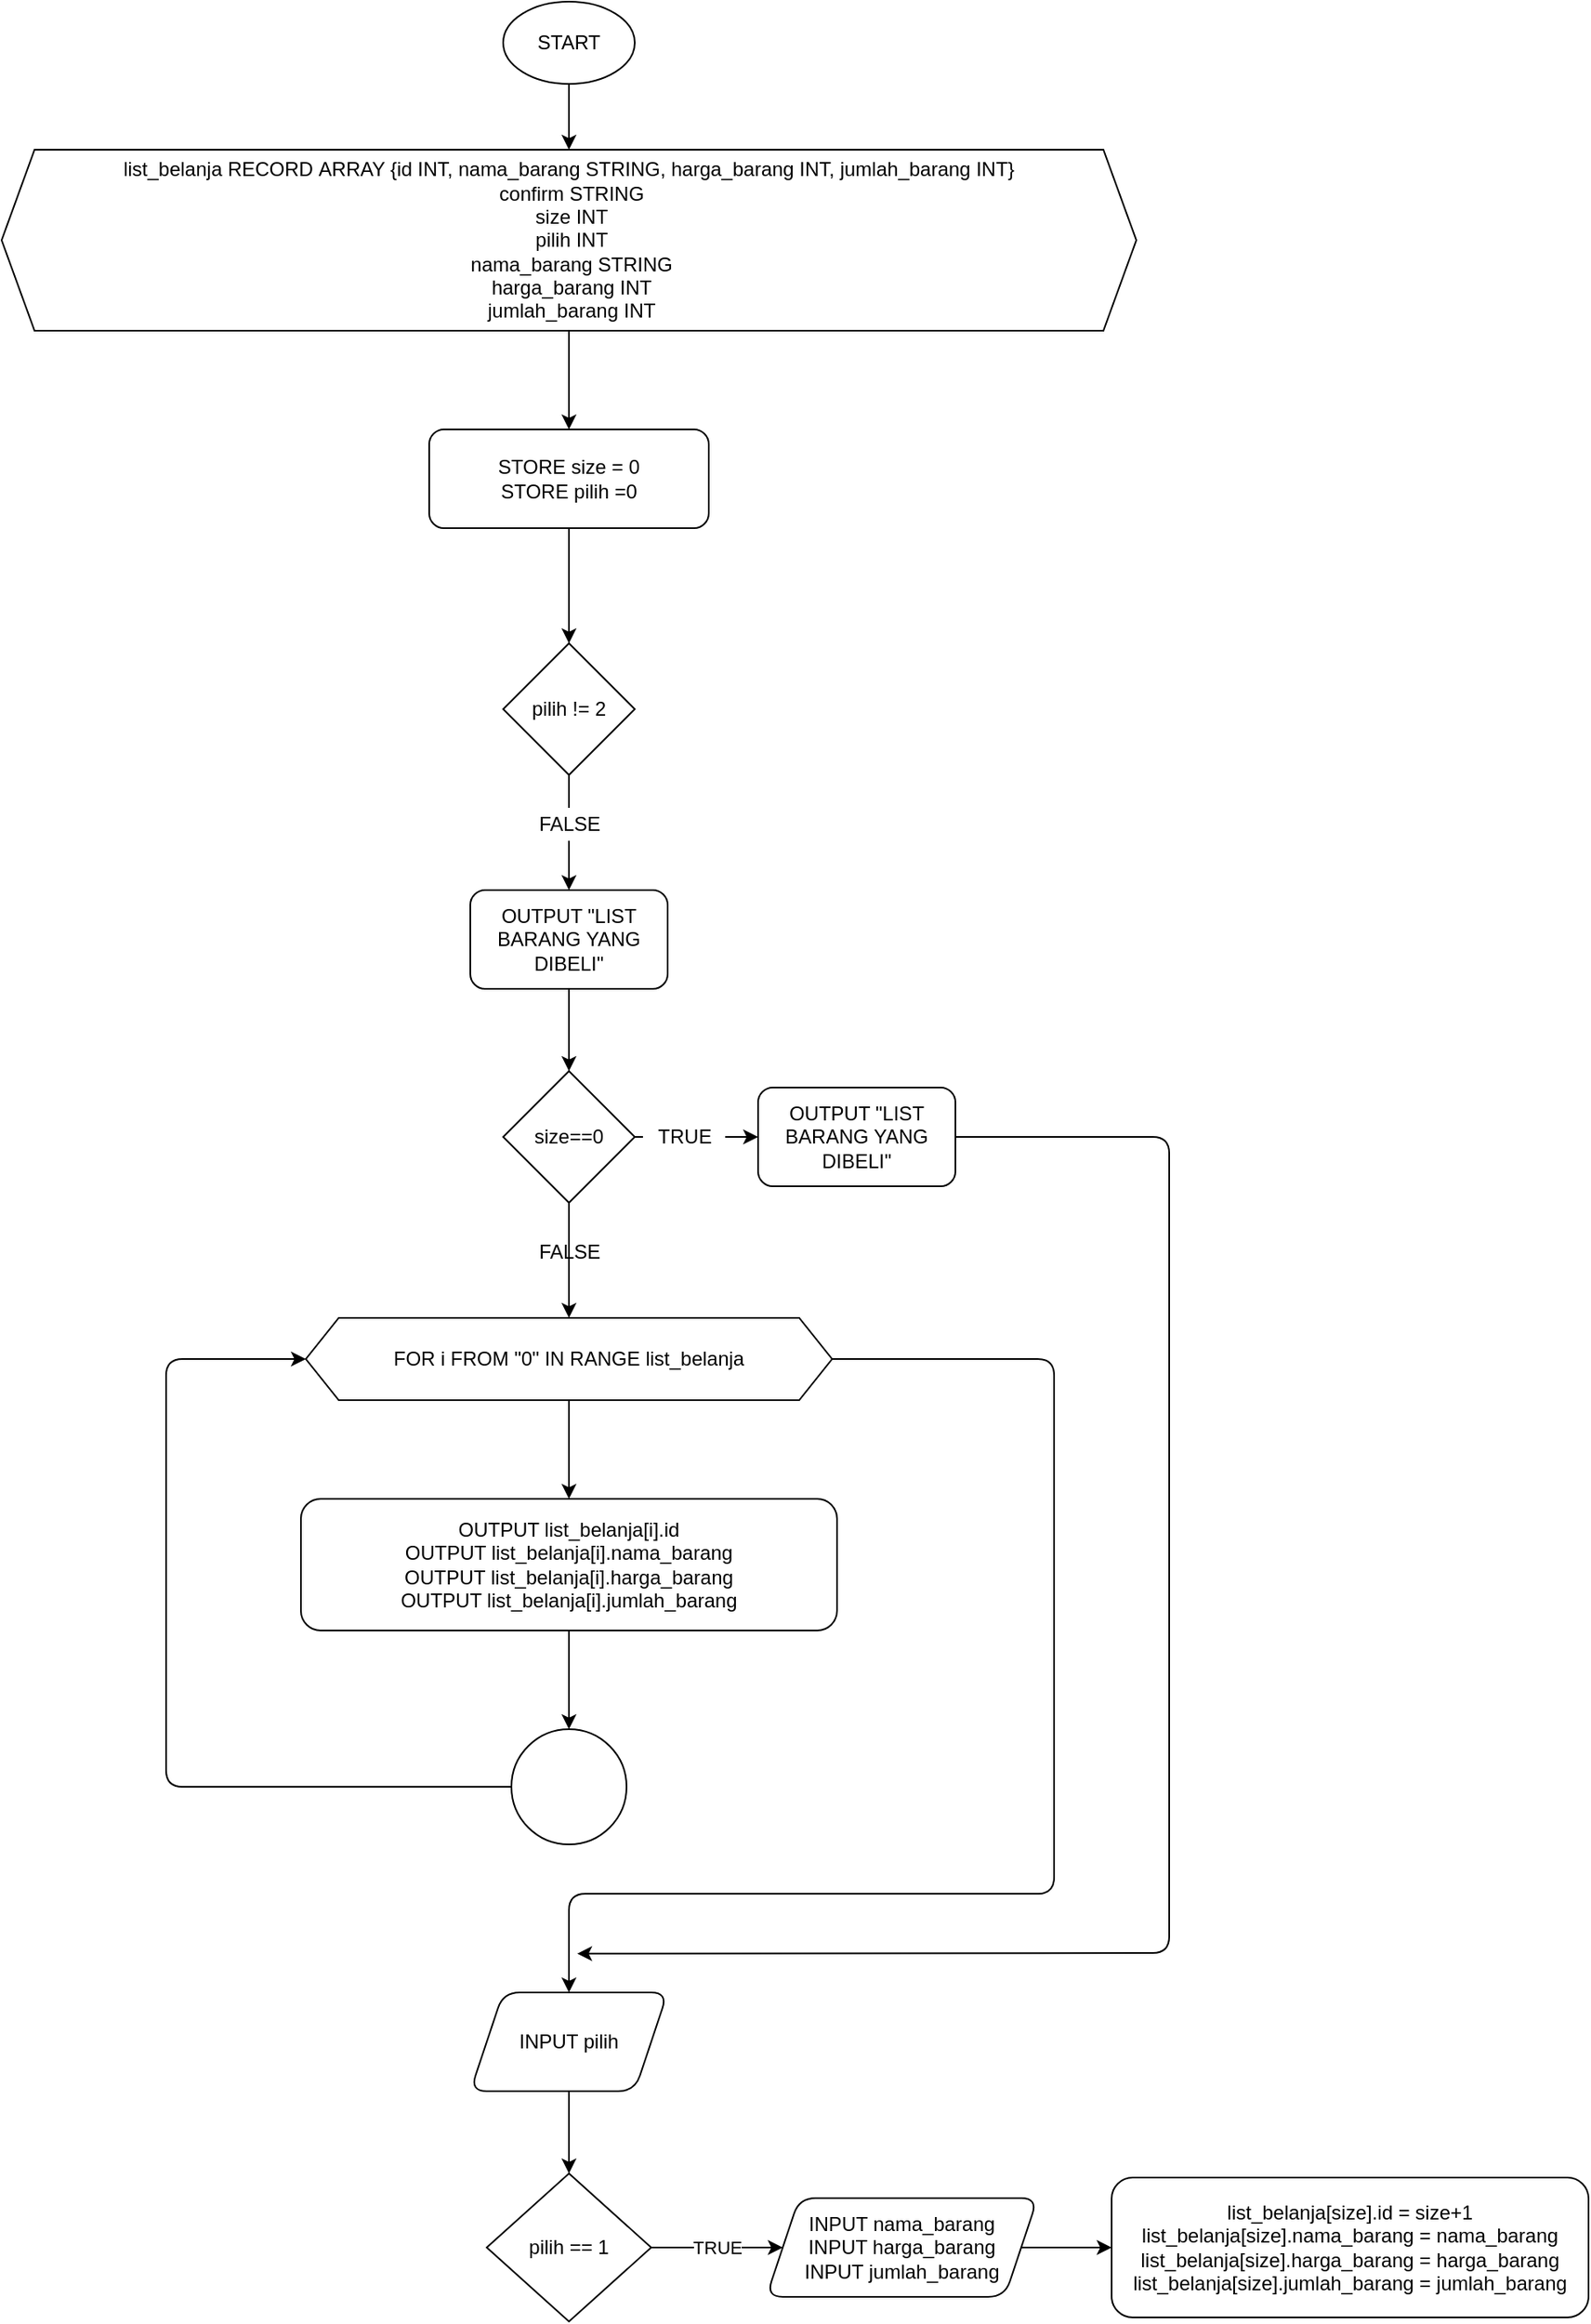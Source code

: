 <mxfile>
    <diagram id="MRwYrZJ_OPTtC_VLjgcP" name="Page-1">
        <mxGraphModel dx="1025" dy="627" grid="1" gridSize="10" guides="1" tooltips="1" connect="1" arrows="1" fold="1" page="1" pageScale="1" pageWidth="827" pageHeight="1169" math="0" shadow="0">
            <root>
                <mxCell id="0"/>
                <mxCell id="1" parent="0"/>
                <mxCell id="2" style="edgeStyle=none;html=1;exitX=0.5;exitY=1;exitDx=0;exitDy=0;entryX=0.5;entryY=0;entryDx=0;entryDy=0;" edge="1" parent="1" source="3" target="5">
                    <mxGeometry relative="1" as="geometry"/>
                </mxCell>
                <mxCell id="3" value="START" style="ellipse;whiteSpace=wrap;html=1;" vertex="1" parent="1">
                    <mxGeometry x="315" y="30" width="80" height="50" as="geometry"/>
                </mxCell>
                <mxCell id="4" style="edgeStyle=none;html=1;exitX=0.5;exitY=1;exitDx=0;exitDy=0;entryX=0.5;entryY=0;entryDx=0;entryDy=0;" edge="1" parent="1" source="5" target="7">
                    <mxGeometry relative="1" as="geometry"/>
                </mxCell>
                <mxCell id="5" value="list_belanja RECORD&amp;nbsp;&lt;span&gt;ARRAY {id INT, nama_barang STRING, harga_barang INT, jumlah_barang INT}&lt;/span&gt;&lt;div&gt;&amp;nbsp;confirm STRING&lt;/div&gt;&lt;div&gt;&amp;nbsp;size INT&lt;/div&gt;&lt;div&gt;&amp;nbsp;pilih INT&lt;/div&gt;&lt;div&gt;&amp;nbsp;nama_barang STRING&lt;/div&gt;&lt;div&gt;&amp;nbsp;harga_barang INT&lt;/div&gt;&lt;div&gt;&amp;nbsp;jumlah_barang INT&lt;/div&gt;" style="shape=hexagon;perimeter=hexagonPerimeter2;whiteSpace=wrap;html=1;fixedSize=1;" vertex="1" parent="1">
                    <mxGeometry x="10" y="120" width="690" height="110" as="geometry"/>
                </mxCell>
                <mxCell id="6" style="edgeStyle=none;html=1;exitX=0.5;exitY=1;exitDx=0;exitDy=0;entryX=0.5;entryY=0;entryDx=0;entryDy=0;" edge="1" parent="1" source="7" target="9">
                    <mxGeometry relative="1" as="geometry"/>
                </mxCell>
                <mxCell id="7" value="STORE size = 0&lt;br&gt;STORE pilih =0" style="rounded=1;whiteSpace=wrap;html=1;" vertex="1" parent="1">
                    <mxGeometry x="270" y="290" width="170" height="60" as="geometry"/>
                </mxCell>
                <mxCell id="8" style="edgeStyle=none;html=1;exitX=0.5;exitY=1;exitDx=0;exitDy=0;entryX=0.5;entryY=0;entryDx=0;entryDy=0;startArrow=none;" edge="1" parent="1" source="22" target="11">
                    <mxGeometry relative="1" as="geometry"/>
                </mxCell>
                <mxCell id="9" value="pilih != 2" style="rhombus;whiteSpace=wrap;html=1;" vertex="1" parent="1">
                    <mxGeometry x="315" y="420" width="80" height="80" as="geometry"/>
                </mxCell>
                <mxCell id="10" style="edgeStyle=none;html=1;exitX=0.5;exitY=1;exitDx=0;exitDy=0;entryX=0.5;entryY=0;entryDx=0;entryDy=0;" edge="1" parent="1" source="11" target="14">
                    <mxGeometry relative="1" as="geometry"/>
                </mxCell>
                <mxCell id="11" value="OUTPUT &quot;LIST BARANG YANG DIBELI&quot;" style="rounded=1;whiteSpace=wrap;html=1;" vertex="1" parent="1">
                    <mxGeometry x="295" y="570" width="120" height="60" as="geometry"/>
                </mxCell>
                <mxCell id="12" style="edgeStyle=none;html=1;entryX=0;entryY=0.5;entryDx=0;entryDy=0;startArrow=none;" edge="1" parent="1" source="25" target="16">
                    <mxGeometry relative="1" as="geometry"/>
                </mxCell>
                <mxCell id="13" style="edgeStyle=none;html=1;exitX=0.5;exitY=1;exitDx=0;exitDy=0;entryX=0.5;entryY=0;entryDx=0;entryDy=0;" edge="1" parent="1" source="14" target="19">
                    <mxGeometry relative="1" as="geometry"/>
                </mxCell>
                <mxCell id="14" value="size==0" style="rhombus;whiteSpace=wrap;html=1;" vertex="1" parent="1">
                    <mxGeometry x="315" y="680" width="80" height="80" as="geometry"/>
                </mxCell>
                <mxCell id="15" style="edgeStyle=none;html=1;exitX=1;exitY=0.5;exitDx=0;exitDy=0;" edge="1" parent="1" source="16">
                    <mxGeometry relative="1" as="geometry">
                        <mxPoint x="360" y="1216.4" as="targetPoint"/>
                        <Array as="points">
                            <mxPoint x="720" y="720"/>
                            <mxPoint x="720" y="1216"/>
                        </Array>
                    </mxGeometry>
                </mxCell>
                <mxCell id="16" value="OUTPUT &quot;LIST BARANG YANG DIBELI&quot;" style="rounded=1;whiteSpace=wrap;html=1;" vertex="1" parent="1">
                    <mxGeometry x="470" y="690" width="120" height="60" as="geometry"/>
                </mxCell>
                <mxCell id="17" style="edgeStyle=none;html=1;exitX=0.5;exitY=1;exitDx=0;exitDy=0;entryX=0.5;entryY=0;entryDx=0;entryDy=0;" edge="1" parent="1" source="19" target="21">
                    <mxGeometry relative="1" as="geometry"/>
                </mxCell>
                <mxCell id="18" style="edgeStyle=none;html=1;exitX=1;exitY=0.5;exitDx=0;exitDy=0;entryX=0.5;entryY=0;entryDx=0;entryDy=0;" edge="1" parent="1" source="19">
                    <mxGeometry relative="1" as="geometry">
                        <Array as="points">
                            <mxPoint x="650" y="855"/>
                            <mxPoint x="650" y="1180"/>
                            <mxPoint x="355" y="1180"/>
                        </Array>
                        <mxPoint x="355" y="1240" as="targetPoint"/>
                    </mxGeometry>
                </mxCell>
                <mxCell id="19" value="FOR i FROM &quot;0&quot; IN RANGE list_belanja" style="shape=hexagon;perimeter=hexagonPerimeter2;whiteSpace=wrap;html=1;fixedSize=1;" vertex="1" parent="1">
                    <mxGeometry x="195" y="830" width="320" height="50" as="geometry"/>
                </mxCell>
                <mxCell id="20" style="edgeStyle=none;html=1;exitX=0.5;exitY=1;exitDx=0;exitDy=0;entryX=0.5;entryY=0;entryDx=0;entryDy=0;" edge="1" parent="1" source="21" target="28">
                    <mxGeometry relative="1" as="geometry"/>
                </mxCell>
                <mxCell id="21" value="OUTPUT list_belanja[i].id&lt;br&gt;OUTPUT list_belanja[i].nama_barang&lt;br&gt;OUTPUT list_belanja[i].harga_barang&lt;br&gt;OUTPUT list_belanja[i].jumlah_barang" style="rounded=1;whiteSpace=wrap;html=1;" vertex="1" parent="1">
                    <mxGeometry x="192" y="940" width="326" height="80" as="geometry"/>
                </mxCell>
                <mxCell id="22" value="FALSE" style="text;html=1;align=center;verticalAlign=middle;resizable=0;points=[];autosize=1;strokeColor=none;fillColor=none;" vertex="1" parent="1">
                    <mxGeometry x="330" y="520" width="50" height="20" as="geometry"/>
                </mxCell>
                <mxCell id="23" value="" style="edgeStyle=none;html=1;exitX=0.5;exitY=1;exitDx=0;exitDy=0;entryX=0.5;entryY=0;entryDx=0;entryDy=0;endArrow=none;" edge="1" parent="1" source="9" target="22">
                    <mxGeometry relative="1" as="geometry">
                        <mxPoint x="355" y="500" as="sourcePoint"/>
                        <mxPoint x="355" y="570" as="targetPoint"/>
                    </mxGeometry>
                </mxCell>
                <mxCell id="24" value="FALSE" style="text;html=1;align=center;verticalAlign=middle;resizable=0;points=[];autosize=1;strokeColor=none;fillColor=none;" vertex="1" parent="1">
                    <mxGeometry x="330" y="780" width="50" height="20" as="geometry"/>
                </mxCell>
                <mxCell id="25" value="TRUE" style="text;html=1;align=center;verticalAlign=middle;resizable=0;points=[];autosize=1;strokeColor=none;fillColor=none;" vertex="1" parent="1">
                    <mxGeometry x="400" y="710" width="50" height="20" as="geometry"/>
                </mxCell>
                <mxCell id="26" value="" style="edgeStyle=none;html=1;entryX=0;entryY=0.5;entryDx=0;entryDy=0;endArrow=none;" edge="1" parent="1" source="14" target="25">
                    <mxGeometry relative="1" as="geometry">
                        <mxPoint x="395" y="720" as="sourcePoint"/>
                        <mxPoint x="457" y="720" as="targetPoint"/>
                    </mxGeometry>
                </mxCell>
                <mxCell id="27" style="edgeStyle=none;html=1;exitX=0;exitY=0.5;exitDx=0;exitDy=0;entryX=0;entryY=0.5;entryDx=0;entryDy=0;" edge="1" parent="1" source="28" target="19">
                    <mxGeometry relative="1" as="geometry">
                        <Array as="points">
                            <mxPoint x="110" y="1115"/>
                            <mxPoint x="110" y="855"/>
                        </Array>
                    </mxGeometry>
                </mxCell>
                <mxCell id="28" value="" style="ellipse;whiteSpace=wrap;html=1;aspect=fixed;" vertex="1" parent="1">
                    <mxGeometry x="320" y="1080" width="70" height="70" as="geometry"/>
                </mxCell>
                <mxCell id="30" value="" style="edgeStyle=orthogonalEdgeStyle;html=1;" edge="1" parent="1" source="31" target="33">
                    <mxGeometry relative="1" as="geometry"/>
                </mxCell>
                <mxCell id="31" value="INPUT pilih" style="shape=parallelogram;perimeter=parallelogramPerimeter;whiteSpace=wrap;html=1;fixedSize=1;rounded=1;strokeWidth=1;" vertex="1" parent="1">
                    <mxGeometry x="295" y="1240" width="120" height="60" as="geometry"/>
                </mxCell>
                <mxCell id="32" value="TRUE" style="edgeStyle=orthogonalEdgeStyle;html=1;entryX=0;entryY=0.5;entryDx=0;entryDy=0;" edge="1" parent="1" source="33" target="35">
                    <mxGeometry relative="1" as="geometry">
                        <mxPoint x="450" y="1395" as="targetPoint"/>
                    </mxGeometry>
                </mxCell>
                <mxCell id="33" value="pilih == 1" style="rhombus;whiteSpace=wrap;html=1;strokeWidth=1;" vertex="1" parent="1">
                    <mxGeometry x="305" y="1350" width="100" height="90" as="geometry"/>
                </mxCell>
                <mxCell id="34" value="" style="edgeStyle=orthogonalEdgeStyle;html=1;" edge="1" parent="1" source="35" target="36">
                    <mxGeometry relative="1" as="geometry"/>
                </mxCell>
                <mxCell id="35" value="INPUT nama_barang&lt;br&gt;INPUT harga_barang&lt;br&gt;INPUT jumlah_barang" style="shape=parallelogram;perimeter=parallelogramPerimeter;whiteSpace=wrap;html=1;fixedSize=1;rounded=1;strokeWidth=1;" vertex="1" parent="1">
                    <mxGeometry x="475" y="1365" width="165" height="60" as="geometry"/>
                </mxCell>
                <mxCell id="36" value="list_belanja[size].id = size+1&lt;br&gt;list_belanja[size].nama_barang = nama_barang&lt;br&gt;list_belanja[size].harga_barang = harga_barang&lt;br&gt;list_belanja[size].jumlah_barang = jumlah_barang" style="rounded=1;whiteSpace=wrap;html=1;strokeWidth=1;" vertex="1" parent="1">
                    <mxGeometry x="685" y="1352.5" width="290" height="85" as="geometry"/>
                </mxCell>
            </root>
        </mxGraphModel>
    </diagram>
</mxfile>